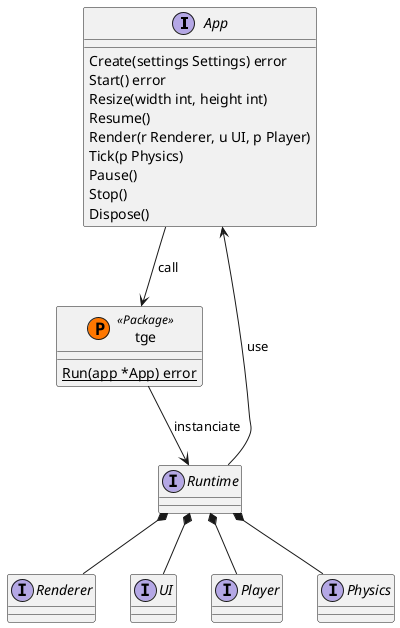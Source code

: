 ```plantuml
@startuml API
' Components
interface App {
    Create(settings Settings) error
    Start() error
    Resize(width int, height int)
    Resume()
    Render(r Renderer, u UI, p Player)
    Tick(p Physics)
    Pause()
    Stop()
    Dispose()
}

class tge << (P,#FF7700) Package >> {
    {static} Run(app *App) error
}

interface Runtime {
}

interface Renderer {
}

interface UI {
}

interface Player {
}

interface Physics {
}

' Relations
App --> tge : call
tge --> Runtime : instanciate
App <-- Runtime : use

Runtime *-- Renderer
Runtime *-- UI
Runtime *-- Player
Runtime *-- Physics
@enduml
```